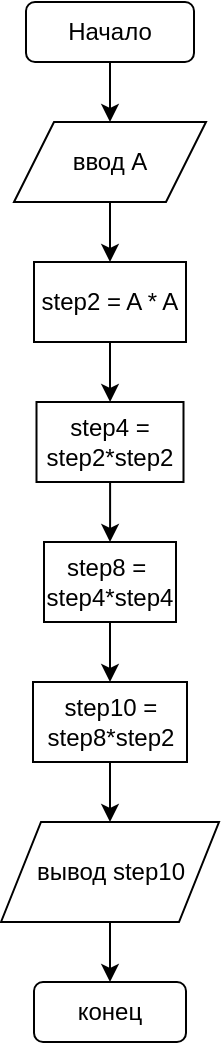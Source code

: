 <mxfile version="24.7.16">
  <diagram name="Страница — 1" id="lD5fdDoudWML2wmkGNwT">
    <mxGraphModel dx="921" dy="510" grid="1" gridSize="10" guides="1" tooltips="1" connect="1" arrows="1" fold="1" page="1" pageScale="1" pageWidth="827" pageHeight="1169" math="0" shadow="0">
      <root>
        <mxCell id="0" />
        <mxCell id="1" parent="0" />
        <mxCell id="QFlL4UtgscFRt6dmxCi2-2" style="edgeStyle=orthogonalEdgeStyle;rounded=0;orthogonalLoop=1;jettySize=auto;html=1;" edge="1" parent="1" source="QFlL4UtgscFRt6dmxCi2-1" target="QFlL4UtgscFRt6dmxCi2-3">
          <mxGeometry relative="1" as="geometry">
            <mxPoint x="414" y="80" as="targetPoint" />
          </mxGeometry>
        </mxCell>
        <mxCell id="QFlL4UtgscFRt6dmxCi2-1" value="Начало" style="rounded=1;whiteSpace=wrap;html=1;" vertex="1" parent="1">
          <mxGeometry x="372" y="20" width="84" height="30" as="geometry" />
        </mxCell>
        <mxCell id="QFlL4UtgscFRt6dmxCi2-7" style="edgeStyle=orthogonalEdgeStyle;rounded=0;orthogonalLoop=1;jettySize=auto;html=1;entryX=0.5;entryY=0;entryDx=0;entryDy=0;" edge="1" parent="1" source="QFlL4UtgscFRt6dmxCi2-3" target="QFlL4UtgscFRt6dmxCi2-6">
          <mxGeometry relative="1" as="geometry" />
        </mxCell>
        <mxCell id="QFlL4UtgscFRt6dmxCi2-3" value="ввод A" style="shape=parallelogram;perimeter=parallelogramPerimeter;whiteSpace=wrap;html=1;fixedSize=1;" vertex="1" parent="1">
          <mxGeometry x="366" y="80" width="96" height="40" as="geometry" />
        </mxCell>
        <mxCell id="QFlL4UtgscFRt6dmxCi2-8" style="edgeStyle=orthogonalEdgeStyle;rounded=0;orthogonalLoop=1;jettySize=auto;html=1;" edge="1" parent="1" source="QFlL4UtgscFRt6dmxCi2-6" target="QFlL4UtgscFRt6dmxCi2-9">
          <mxGeometry relative="1" as="geometry">
            <mxPoint x="414" y="220" as="targetPoint" />
          </mxGeometry>
        </mxCell>
        <mxCell id="QFlL4UtgscFRt6dmxCi2-6" value="step2 = A * A" style="rounded=0;whiteSpace=wrap;html=1;" vertex="1" parent="1">
          <mxGeometry x="376" y="150" width="76" height="40" as="geometry" />
        </mxCell>
        <mxCell id="QFlL4UtgscFRt6dmxCi2-11" style="edgeStyle=orthogonalEdgeStyle;rounded=0;orthogonalLoop=1;jettySize=auto;html=1;entryX=0.5;entryY=0;entryDx=0;entryDy=0;" edge="1" parent="1" source="QFlL4UtgscFRt6dmxCi2-9" target="QFlL4UtgscFRt6dmxCi2-10">
          <mxGeometry relative="1" as="geometry" />
        </mxCell>
        <mxCell id="QFlL4UtgscFRt6dmxCi2-9" value="step4 =&lt;div&gt;step2*step2&lt;/div&gt;" style="rounded=0;whiteSpace=wrap;html=1;" vertex="1" parent="1">
          <mxGeometry x="377.25" y="220" width="73.5" height="40" as="geometry" />
        </mxCell>
        <mxCell id="QFlL4UtgscFRt6dmxCi2-13" style="edgeStyle=orthogonalEdgeStyle;rounded=0;orthogonalLoop=1;jettySize=auto;html=1;entryX=0.5;entryY=0;entryDx=0;entryDy=0;" edge="1" parent="1" source="QFlL4UtgscFRt6dmxCi2-10" target="QFlL4UtgscFRt6dmxCi2-12">
          <mxGeometry relative="1" as="geometry" />
        </mxCell>
        <mxCell id="QFlL4UtgscFRt6dmxCi2-10" value="step8 =&amp;nbsp;&lt;div&gt;step4*step4&lt;/div&gt;" style="rounded=0;whiteSpace=wrap;html=1;" vertex="1" parent="1">
          <mxGeometry x="381" y="290" width="66" height="40" as="geometry" />
        </mxCell>
        <mxCell id="QFlL4UtgscFRt6dmxCi2-16" style="edgeStyle=orthogonalEdgeStyle;rounded=0;orthogonalLoop=1;jettySize=auto;html=1;entryX=0.5;entryY=0;entryDx=0;entryDy=0;" edge="1" parent="1" source="QFlL4UtgscFRt6dmxCi2-12" target="QFlL4UtgscFRt6dmxCi2-15">
          <mxGeometry relative="1" as="geometry" />
        </mxCell>
        <mxCell id="QFlL4UtgscFRt6dmxCi2-12" value="step10 =&lt;div&gt;step8*step2&lt;/div&gt;" style="rounded=0;whiteSpace=wrap;html=1;" vertex="1" parent="1">
          <mxGeometry x="375.5" y="360" width="77" height="40" as="geometry" />
        </mxCell>
        <mxCell id="QFlL4UtgscFRt6dmxCi2-19" style="edgeStyle=orthogonalEdgeStyle;rounded=0;orthogonalLoop=1;jettySize=auto;html=1;entryX=0.5;entryY=0;entryDx=0;entryDy=0;" edge="1" parent="1" source="QFlL4UtgscFRt6dmxCi2-15" target="QFlL4UtgscFRt6dmxCi2-18">
          <mxGeometry relative="1" as="geometry" />
        </mxCell>
        <mxCell id="QFlL4UtgscFRt6dmxCi2-15" value="вывод step10" style="shape=parallelogram;perimeter=parallelogramPerimeter;whiteSpace=wrap;html=1;fixedSize=1;" vertex="1" parent="1">
          <mxGeometry x="359.5" y="430" width="109" height="50" as="geometry" />
        </mxCell>
        <mxCell id="QFlL4UtgscFRt6dmxCi2-18" value="конец" style="rounded=1;whiteSpace=wrap;html=1;" vertex="1" parent="1">
          <mxGeometry x="376" y="510" width="76" height="30" as="geometry" />
        </mxCell>
      </root>
    </mxGraphModel>
  </diagram>
</mxfile>
